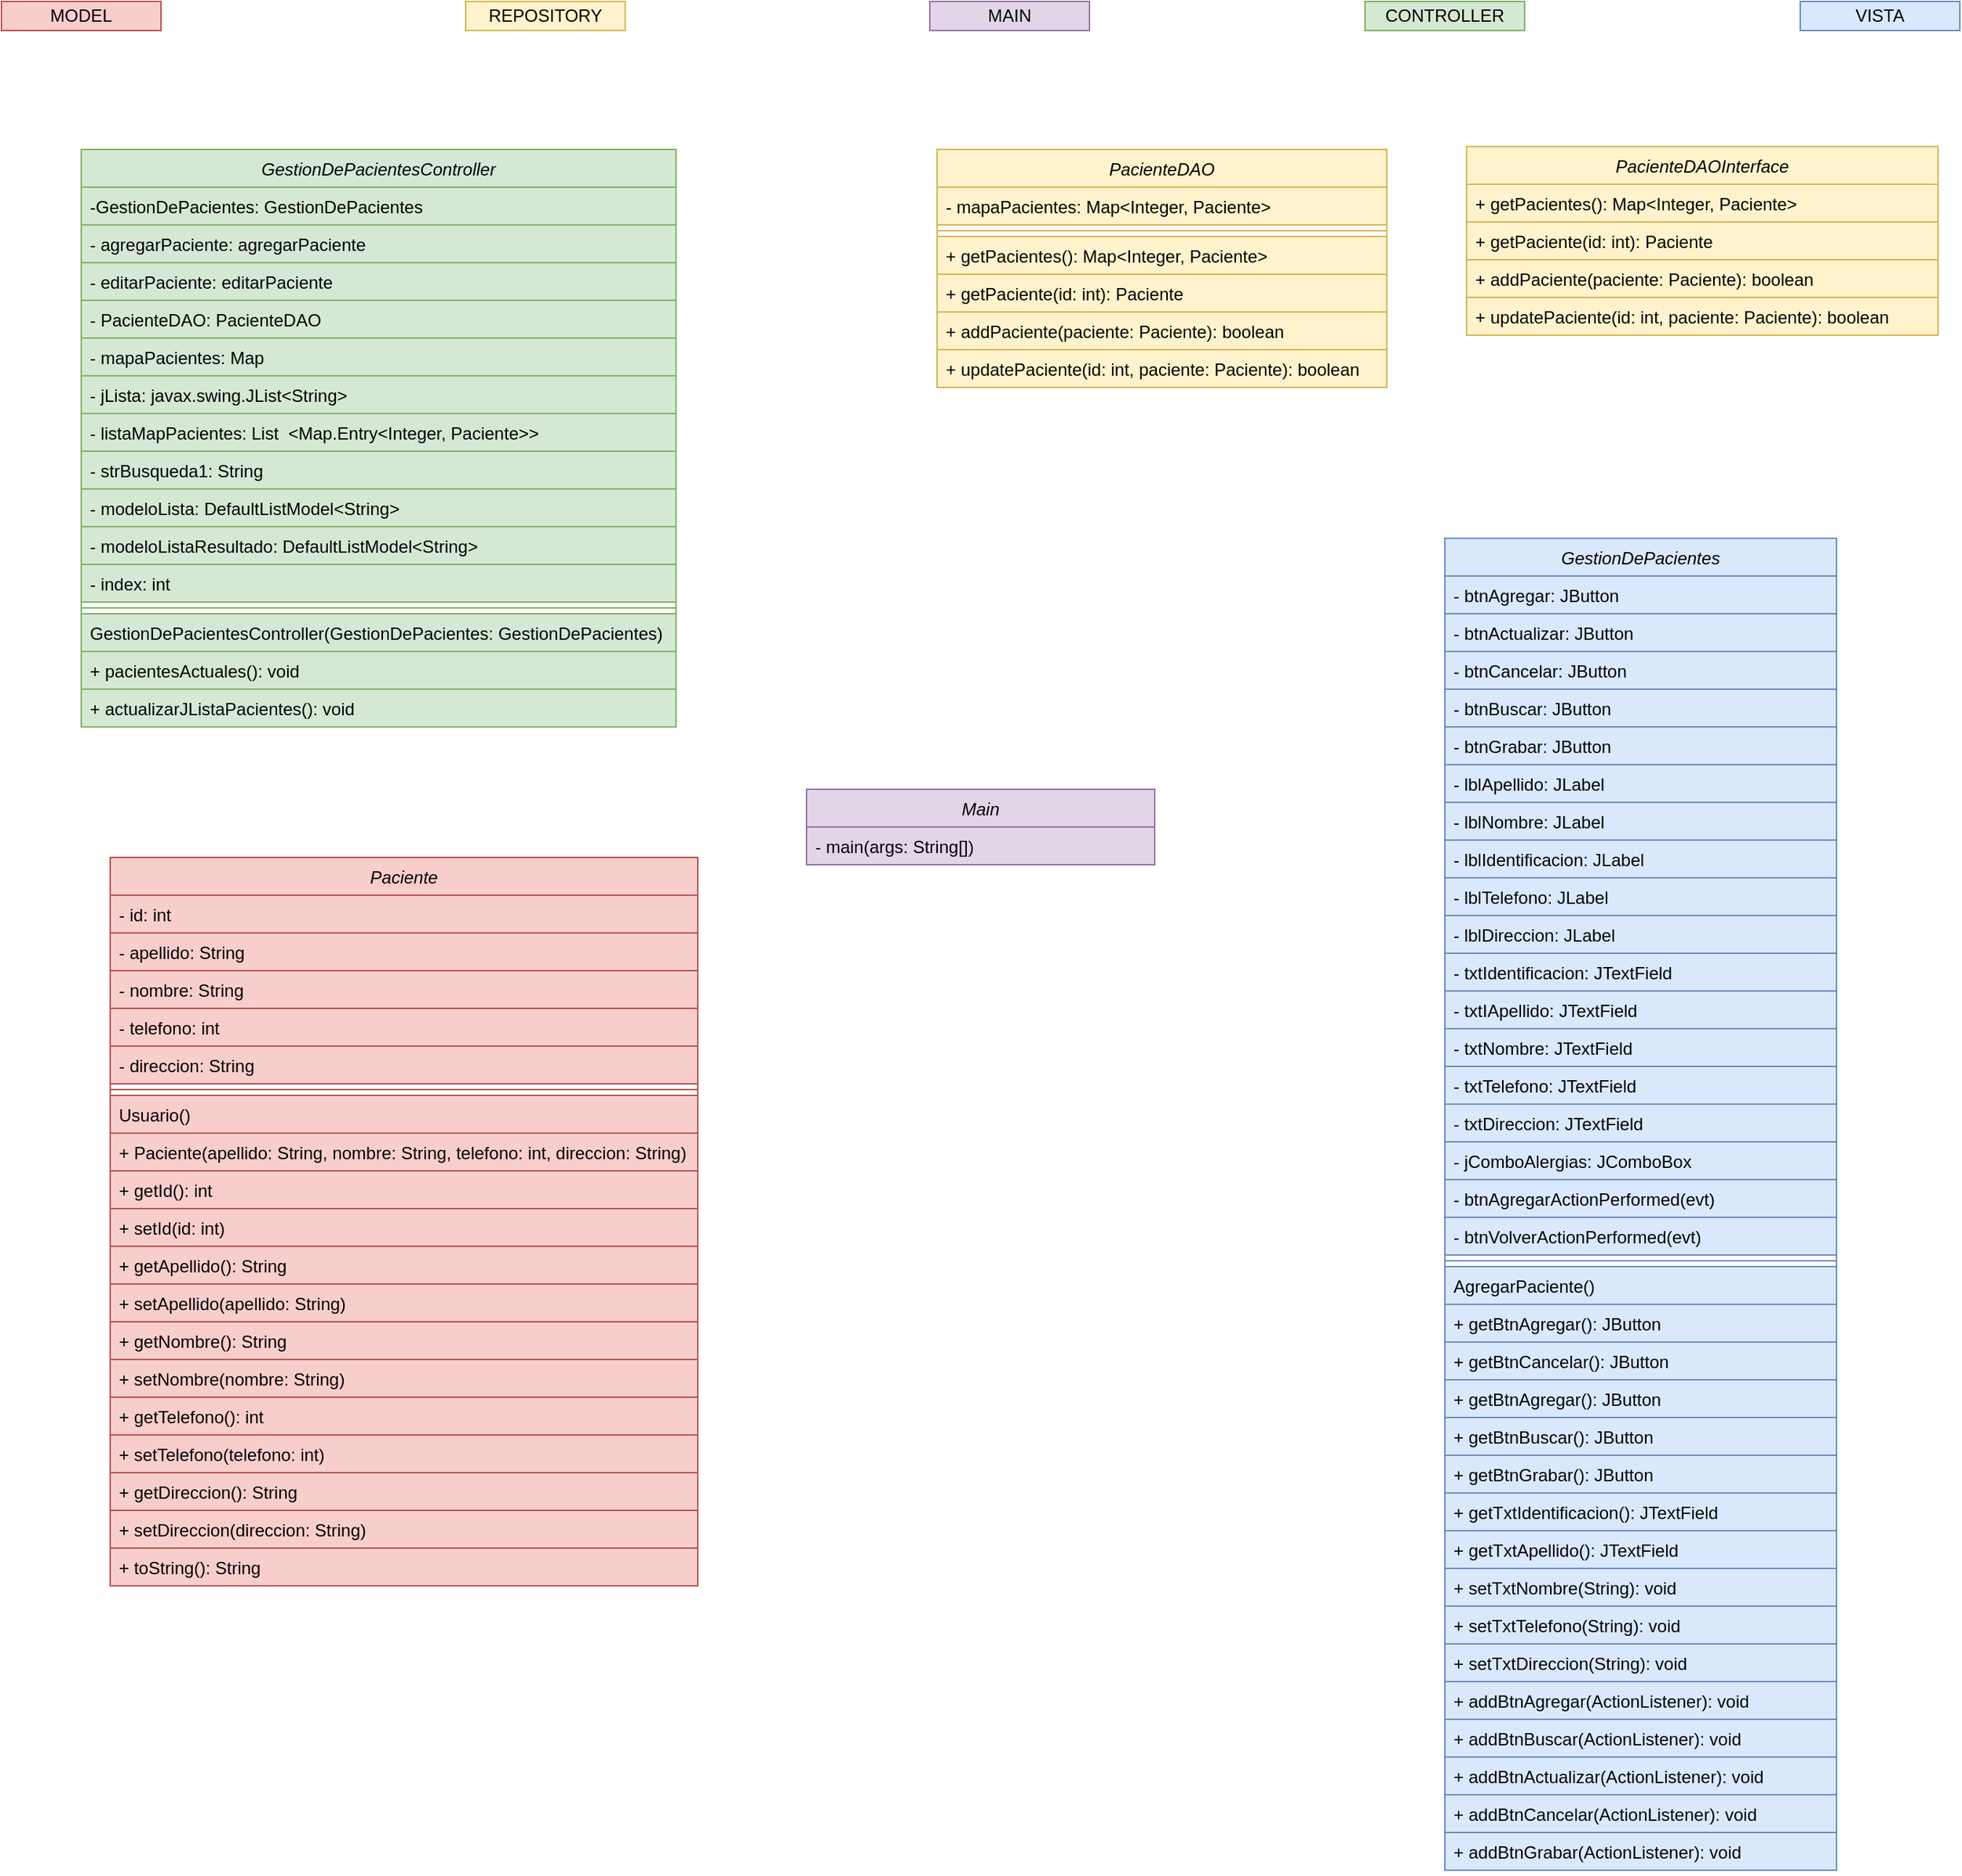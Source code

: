 <mxfile version="21.5.0" type="github">
  <diagram id="C5RBs43oDa-KdzZeNtuy" name="Page-1">
    <mxGraphModel dx="700" dy="1210" grid="1" gridSize="10" guides="1" tooltips="1" connect="1" arrows="1" fold="1" page="1" pageScale="1" pageWidth="1500" pageHeight="1500" math="0" shadow="0">
      <root>
        <mxCell id="WIyWlLk6GJQsqaUBKTNV-0" />
        <mxCell id="WIyWlLk6GJQsqaUBKTNV-1" parent="WIyWlLk6GJQsqaUBKTNV-0" />
        <mxCell id="QvNvnMLLL8rubUBJT5Wr-0" value="PacienteDAO" style="swimlane;fontStyle=2;align=center;verticalAlign=top;childLayout=stackLayout;horizontal=1;startSize=26;horizontalStack=0;resizeParent=1;resizeLast=0;collapsible=1;marginBottom=0;rounded=0;shadow=0;strokeWidth=1;fillColor=#fff2cc;strokeColor=#d6b656;" vertex="1" parent="WIyWlLk6GJQsqaUBKTNV-1">
          <mxGeometry x="2220" y="172" width="310" height="164" as="geometry">
            <mxRectangle x="130" y="380" width="160" height="26" as="alternateBounds" />
          </mxGeometry>
        </mxCell>
        <mxCell id="QvNvnMLLL8rubUBJT5Wr-1" value="- mapaPacientes: Map&lt;Integer, Paciente&gt;" style="text;align=left;verticalAlign=top;spacingLeft=4;spacingRight=4;overflow=hidden;rotatable=0;points=[[0,0.5],[1,0.5]];portConstraint=eastwest;fillColor=#fff2cc;strokeColor=#d6b656;" vertex="1" parent="QvNvnMLLL8rubUBJT5Wr-0">
          <mxGeometry y="26" width="310" height="26" as="geometry" />
        </mxCell>
        <mxCell id="QvNvnMLLL8rubUBJT5Wr-2" value="" style="line;html=1;strokeWidth=1;align=left;verticalAlign=middle;spacingTop=-1;spacingLeft=3;spacingRight=3;rotatable=0;labelPosition=right;points=[];portConstraint=eastwest;fillColor=#fff2cc;strokeColor=#d6b656;" vertex="1" parent="QvNvnMLLL8rubUBJT5Wr-0">
          <mxGeometry y="52" width="310" height="8" as="geometry" />
        </mxCell>
        <mxCell id="QvNvnMLLL8rubUBJT5Wr-3" value="+ getPacientes(): Map&lt;Integer, Paciente&gt;" style="text;align=left;verticalAlign=top;spacingLeft=4;spacingRight=4;overflow=hidden;rotatable=0;points=[[0,0.5],[1,0.5]];portConstraint=eastwest;fillColor=#fff2cc;strokeColor=#d6b656;" vertex="1" parent="QvNvnMLLL8rubUBJT5Wr-0">
          <mxGeometry y="60" width="310" height="26" as="geometry" />
        </mxCell>
        <mxCell id="QvNvnMLLL8rubUBJT5Wr-4" value="+ getPaciente(id: int): Paciente" style="text;align=left;verticalAlign=top;spacingLeft=4;spacingRight=4;overflow=hidden;rotatable=0;points=[[0,0.5],[1,0.5]];portConstraint=eastwest;fillColor=#fff2cc;strokeColor=#d6b656;" vertex="1" parent="QvNvnMLLL8rubUBJT5Wr-0">
          <mxGeometry y="86" width="310" height="26" as="geometry" />
        </mxCell>
        <mxCell id="QvNvnMLLL8rubUBJT5Wr-5" value="+ addPaciente(paciente: Paciente): boolean" style="text;align=left;verticalAlign=top;spacingLeft=4;spacingRight=4;overflow=hidden;rotatable=0;points=[[0,0.5],[1,0.5]];portConstraint=eastwest;fillColor=#fff2cc;strokeColor=#d6b656;" vertex="1" parent="QvNvnMLLL8rubUBJT5Wr-0">
          <mxGeometry y="112" width="310" height="26" as="geometry" />
        </mxCell>
        <mxCell id="QvNvnMLLL8rubUBJT5Wr-6" value="+ updatePaciente(id: int, paciente: Paciente): boolean" style="text;align=left;verticalAlign=top;spacingLeft=4;spacingRight=4;overflow=hidden;rotatable=0;points=[[0,0.5],[1,0.5]];portConstraint=eastwest;fillColor=#fff2cc;strokeColor=#d6b656;" vertex="1" parent="QvNvnMLLL8rubUBJT5Wr-0">
          <mxGeometry y="138" width="310" height="26" as="geometry" />
        </mxCell>
        <mxCell id="QvNvnMLLL8rubUBJT5Wr-14" value="MODEL" style="rounded=0;whiteSpace=wrap;html=1;fillColor=#f8cecc;strokeColor=#b85450;" vertex="1" parent="WIyWlLk6GJQsqaUBKTNV-1">
          <mxGeometry x="1575" y="70" width="110" height="20" as="geometry" />
        </mxCell>
        <mxCell id="QvNvnMLLL8rubUBJT5Wr-15" value="REPOSITORY" style="rounded=0;whiteSpace=wrap;html=1;fillColor=#fff2cc;strokeColor=#d6b656;" vertex="1" parent="WIyWlLk6GJQsqaUBKTNV-1">
          <mxGeometry x="1895" y="70" width="110" height="20" as="geometry" />
        </mxCell>
        <mxCell id="QvNvnMLLL8rubUBJT5Wr-16" value="CONTROLLER" style="rounded=0;whiteSpace=wrap;html=1;fillColor=#d5e8d4;strokeColor=#82b366;" vertex="1" parent="WIyWlLk6GJQsqaUBKTNV-1">
          <mxGeometry x="2515" y="70" width="110" height="20" as="geometry" />
        </mxCell>
        <mxCell id="QvNvnMLLL8rubUBJT5Wr-17" value="VISTA" style="rounded=0;whiteSpace=wrap;html=1;fillColor=#dae8fc;strokeColor=#6c8ebf;" vertex="1" parent="WIyWlLk6GJQsqaUBKTNV-1">
          <mxGeometry x="2815" y="70" width="110" height="20" as="geometry" />
        </mxCell>
        <mxCell id="QvNvnMLLL8rubUBJT5Wr-18" value="MAIN" style="rounded=0;whiteSpace=wrap;html=1;fillColor=#e1d5e7;strokeColor=#9673a6;" vertex="1" parent="WIyWlLk6GJQsqaUBKTNV-1">
          <mxGeometry x="2215" y="70" width="110" height="20" as="geometry" />
        </mxCell>
        <mxCell id="QvNvnMLLL8rubUBJT5Wr-19" value="Paciente" style="swimlane;fontStyle=2;align=center;verticalAlign=top;childLayout=stackLayout;horizontal=1;startSize=26;horizontalStack=0;resizeParent=1;resizeLast=0;collapsible=1;marginBottom=0;rounded=0;shadow=0;strokeWidth=1;fillColor=#f8cecc;strokeColor=#b85450;" vertex="1" parent="WIyWlLk6GJQsqaUBKTNV-1">
          <mxGeometry x="1650" y="660" width="405" height="502" as="geometry">
            <mxRectangle x="130" y="380" width="160" height="26" as="alternateBounds" />
          </mxGeometry>
        </mxCell>
        <mxCell id="QvNvnMLLL8rubUBJT5Wr-20" value="- id: int" style="text;align=left;verticalAlign=top;spacingLeft=4;spacingRight=4;overflow=hidden;rotatable=0;points=[[0,0.5],[1,0.5]];portConstraint=eastwest;fillColor=#f8cecc;strokeColor=#b85450;" vertex="1" parent="QvNvnMLLL8rubUBJT5Wr-19">
          <mxGeometry y="26" width="405" height="26" as="geometry" />
        </mxCell>
        <mxCell id="QvNvnMLLL8rubUBJT5Wr-21" value="- apellido: String " style="text;align=left;verticalAlign=top;spacingLeft=4;spacingRight=4;overflow=hidden;rotatable=0;points=[[0,0.5],[1,0.5]];portConstraint=eastwest;rounded=0;shadow=0;html=0;fillColor=#f8cecc;strokeColor=#b85450;" vertex="1" parent="QvNvnMLLL8rubUBJT5Wr-19">
          <mxGeometry y="52" width="405" height="26" as="geometry" />
        </mxCell>
        <mxCell id="QvNvnMLLL8rubUBJT5Wr-145" value="- nombre: String " style="text;align=left;verticalAlign=top;spacingLeft=4;spacingRight=4;overflow=hidden;rotatable=0;points=[[0,0.5],[1,0.5]];portConstraint=eastwest;rounded=0;shadow=0;html=0;fillColor=#f8cecc;strokeColor=#b85450;" vertex="1" parent="QvNvnMLLL8rubUBJT5Wr-19">
          <mxGeometry y="78" width="405" height="26" as="geometry" />
        </mxCell>
        <mxCell id="QvNvnMLLL8rubUBJT5Wr-144" value="- telefono: int" style="text;align=left;verticalAlign=top;spacingLeft=4;spacingRight=4;overflow=hidden;rotatable=0;points=[[0,0.5],[1,0.5]];portConstraint=eastwest;rounded=0;shadow=0;html=0;fillColor=#f8cecc;strokeColor=#b85450;" vertex="1" parent="QvNvnMLLL8rubUBJT5Wr-19">
          <mxGeometry y="104" width="405" height="26" as="geometry" />
        </mxCell>
        <mxCell id="QvNvnMLLL8rubUBJT5Wr-143" value="- direccion: String " style="text;align=left;verticalAlign=top;spacingLeft=4;spacingRight=4;overflow=hidden;rotatable=0;points=[[0,0.5],[1,0.5]];portConstraint=eastwest;rounded=0;shadow=0;html=0;fillColor=#f8cecc;strokeColor=#b85450;" vertex="1" parent="QvNvnMLLL8rubUBJT5Wr-19">
          <mxGeometry y="130" width="405" height="26" as="geometry" />
        </mxCell>
        <mxCell id="QvNvnMLLL8rubUBJT5Wr-25" value="" style="line;html=1;strokeWidth=1;align=left;verticalAlign=middle;spacingTop=-1;spacingLeft=3;spacingRight=3;rotatable=0;labelPosition=right;points=[];portConstraint=eastwest;fillColor=#f8cecc;strokeColor=#b85450;" vertex="1" parent="QvNvnMLLL8rubUBJT5Wr-19">
          <mxGeometry y="156" width="405" height="8" as="geometry" />
        </mxCell>
        <mxCell id="QvNvnMLLL8rubUBJT5Wr-26" value="Usuario() " style="text;align=left;verticalAlign=top;spacingLeft=4;spacingRight=4;overflow=hidden;rotatable=0;points=[[0,0.5],[1,0.5]];portConstraint=eastwest;fillColor=#f8cecc;strokeColor=#b85450;" vertex="1" parent="QvNvnMLLL8rubUBJT5Wr-19">
          <mxGeometry y="164" width="405" height="26" as="geometry" />
        </mxCell>
        <mxCell id="QvNvnMLLL8rubUBJT5Wr-27" value="+ Paciente(apellido: String, nombre: String, telefono: int, direccion: String)" style="text;align=left;verticalAlign=top;spacingLeft=4;spacingRight=4;overflow=hidden;rotatable=0;points=[[0,0.5],[1,0.5]];portConstraint=eastwest;fillColor=#f8cecc;strokeColor=#b85450;" vertex="1" parent="QvNvnMLLL8rubUBJT5Wr-19">
          <mxGeometry y="190" width="405" height="26" as="geometry" />
        </mxCell>
        <mxCell id="QvNvnMLLL8rubUBJT5Wr-28" value="+ getId(): int" style="text;align=left;verticalAlign=top;spacingLeft=4;spacingRight=4;overflow=hidden;rotatable=0;points=[[0,0.5],[1,0.5]];portConstraint=eastwest;fillColor=#f8cecc;strokeColor=#b85450;" vertex="1" parent="QvNvnMLLL8rubUBJT5Wr-19">
          <mxGeometry y="216" width="405" height="26" as="geometry" />
        </mxCell>
        <mxCell id="QvNvnMLLL8rubUBJT5Wr-29" value="+ setId(id: int)" style="text;align=left;verticalAlign=top;spacingLeft=4;spacingRight=4;overflow=hidden;rotatable=0;points=[[0,0.5],[1,0.5]];portConstraint=eastwest;fillColor=#f8cecc;strokeColor=#b85450;" vertex="1" parent="QvNvnMLLL8rubUBJT5Wr-19">
          <mxGeometry y="242" width="405" height="26" as="geometry" />
        </mxCell>
        <mxCell id="QvNvnMLLL8rubUBJT5Wr-146" value="+ getApellido(): String " style="text;align=left;verticalAlign=top;spacingLeft=4;spacingRight=4;overflow=hidden;rotatable=0;points=[[0,0.5],[1,0.5]];portConstraint=eastwest;fillColor=#f8cecc;strokeColor=#b85450;" vertex="1" parent="QvNvnMLLL8rubUBJT5Wr-19">
          <mxGeometry y="268" width="405" height="26" as="geometry" />
        </mxCell>
        <mxCell id="QvNvnMLLL8rubUBJT5Wr-148" value="+ setApellido(apellido: String)" style="text;align=left;verticalAlign=top;spacingLeft=4;spacingRight=4;overflow=hidden;rotatable=0;points=[[0,0.5],[1,0.5]];portConstraint=eastwest;fillColor=#f8cecc;strokeColor=#b85450;" vertex="1" parent="QvNvnMLLL8rubUBJT5Wr-19">
          <mxGeometry y="294" width="405" height="26" as="geometry" />
        </mxCell>
        <mxCell id="QvNvnMLLL8rubUBJT5Wr-30" value="+ getNombre(): String " style="text;align=left;verticalAlign=top;spacingLeft=4;spacingRight=4;overflow=hidden;rotatable=0;points=[[0,0.5],[1,0.5]];portConstraint=eastwest;fillColor=#f8cecc;strokeColor=#b85450;" vertex="1" parent="QvNvnMLLL8rubUBJT5Wr-19">
          <mxGeometry y="320" width="405" height="26" as="geometry" />
        </mxCell>
        <mxCell id="QvNvnMLLL8rubUBJT5Wr-31" value="+ setNombre(nombre: String)" style="text;align=left;verticalAlign=top;spacingLeft=4;spacingRight=4;overflow=hidden;rotatable=0;points=[[0,0.5],[1,0.5]];portConstraint=eastwest;fillColor=#f8cecc;strokeColor=#b85450;" vertex="1" parent="QvNvnMLLL8rubUBJT5Wr-19">
          <mxGeometry y="346" width="405" height="26" as="geometry" />
        </mxCell>
        <mxCell id="QvNvnMLLL8rubUBJT5Wr-150" value="+ getTelefono(): int" style="text;align=left;verticalAlign=top;spacingLeft=4;spacingRight=4;overflow=hidden;rotatable=0;points=[[0,0.5],[1,0.5]];portConstraint=eastwest;fillColor=#f8cecc;strokeColor=#b85450;" vertex="1" parent="QvNvnMLLL8rubUBJT5Wr-19">
          <mxGeometry y="372" width="405" height="26" as="geometry" />
        </mxCell>
        <mxCell id="QvNvnMLLL8rubUBJT5Wr-149" value="+ setTelefono(telefono: int)" style="text;align=left;verticalAlign=top;spacingLeft=4;spacingRight=4;overflow=hidden;rotatable=0;points=[[0,0.5],[1,0.5]];portConstraint=eastwest;fillColor=#f8cecc;strokeColor=#b85450;" vertex="1" parent="QvNvnMLLL8rubUBJT5Wr-19">
          <mxGeometry y="398" width="405" height="26" as="geometry" />
        </mxCell>
        <mxCell id="QvNvnMLLL8rubUBJT5Wr-34" value="+ getDireccion(): String " style="text;align=left;verticalAlign=top;spacingLeft=4;spacingRight=4;overflow=hidden;rotatable=0;points=[[0,0.5],[1,0.5]];portConstraint=eastwest;fillColor=#f8cecc;strokeColor=#b85450;" vertex="1" parent="QvNvnMLLL8rubUBJT5Wr-19">
          <mxGeometry y="424" width="405" height="26" as="geometry" />
        </mxCell>
        <mxCell id="QvNvnMLLL8rubUBJT5Wr-35" value="+ setDireccion(direccion: String)" style="text;align=left;verticalAlign=top;spacingLeft=4;spacingRight=4;overflow=hidden;rotatable=0;points=[[0,0.5],[1,0.5]];portConstraint=eastwest;fillColor=#f8cecc;strokeColor=#b85450;" vertex="1" parent="QvNvnMLLL8rubUBJT5Wr-19">
          <mxGeometry y="450" width="405" height="26" as="geometry" />
        </mxCell>
        <mxCell id="QvNvnMLLL8rubUBJT5Wr-36" value="+ toString(): String" style="text;align=left;verticalAlign=top;spacingLeft=4;spacingRight=4;overflow=hidden;rotatable=0;points=[[0,0.5],[1,0.5]];portConstraint=eastwest;fillColor=#f8cecc;strokeColor=#b85450;" vertex="1" parent="QvNvnMLLL8rubUBJT5Wr-19">
          <mxGeometry y="476" width="405" height="26" as="geometry" />
        </mxCell>
        <mxCell id="QvNvnMLLL8rubUBJT5Wr-37" value="GestionDePacientesController" style="swimlane;fontStyle=2;align=center;verticalAlign=top;childLayout=stackLayout;horizontal=1;startSize=26;horizontalStack=0;resizeParent=1;resizeLast=0;collapsible=1;marginBottom=0;rounded=0;shadow=0;strokeWidth=1;fillColor=#d5e8d4;strokeColor=#82b366;" vertex="1" parent="WIyWlLk6GJQsqaUBKTNV-1">
          <mxGeometry x="1630" y="172" width="410" height="398" as="geometry">
            <mxRectangle x="130" y="380" width="160" height="26" as="alternateBounds" />
          </mxGeometry>
        </mxCell>
        <mxCell id="QvNvnMLLL8rubUBJT5Wr-38" value="-GestionDePacientes: GestionDePacientes" style="text;align=left;verticalAlign=top;spacingLeft=4;spacingRight=4;overflow=hidden;rotatable=0;points=[[0,0.5],[1,0.5]];portConstraint=eastwest;fillColor=#d5e8d4;strokeColor=#82b366;" vertex="1" parent="QvNvnMLLL8rubUBJT5Wr-37">
          <mxGeometry y="26" width="410" height="26" as="geometry" />
        </mxCell>
        <mxCell id="QvNvnMLLL8rubUBJT5Wr-39" value="- agregarPaciente: agregarPaciente" style="text;align=left;verticalAlign=top;spacingLeft=4;spacingRight=4;overflow=hidden;rotatable=0;points=[[0,0.5],[1,0.5]];portConstraint=eastwest;rounded=0;shadow=0;html=0;fillColor=#d5e8d4;strokeColor=#82b366;" vertex="1" parent="QvNvnMLLL8rubUBJT5Wr-37">
          <mxGeometry y="52" width="410" height="26" as="geometry" />
        </mxCell>
        <mxCell id="QvNvnMLLL8rubUBJT5Wr-40" value="- editarPaciente: editarPaciente" style="text;align=left;verticalAlign=top;spacingLeft=4;spacingRight=4;overflow=hidden;rotatable=0;points=[[0,0.5],[1,0.5]];portConstraint=eastwest;rounded=0;shadow=0;html=0;fillColor=#d5e8d4;strokeColor=#82b366;" vertex="1" parent="QvNvnMLLL8rubUBJT5Wr-37">
          <mxGeometry y="78" width="410" height="26" as="geometry" />
        </mxCell>
        <mxCell id="QvNvnMLLL8rubUBJT5Wr-49" value="- PacienteDAO: PacienteDAO" style="text;align=left;verticalAlign=top;spacingLeft=4;spacingRight=4;overflow=hidden;rotatable=0;points=[[0,0.5],[1,0.5]];portConstraint=eastwest;fillColor=#d5e8d4;strokeColor=#82b366;" vertex="1" parent="QvNvnMLLL8rubUBJT5Wr-37">
          <mxGeometry y="104" width="410" height="26" as="geometry" />
        </mxCell>
        <mxCell id="QvNvnMLLL8rubUBJT5Wr-52" value="- mapaPacientes: Map " style="text;align=left;verticalAlign=top;spacingLeft=4;spacingRight=4;overflow=hidden;rotatable=0;points=[[0,0.5],[1,0.5]];portConstraint=eastwest;fillColor=#d5e8d4;strokeColor=#82b366;" vertex="1" parent="QvNvnMLLL8rubUBJT5Wr-37">
          <mxGeometry y="130" width="410" height="26" as="geometry" />
        </mxCell>
        <mxCell id="QvNvnMLLL8rubUBJT5Wr-55" value="- jLista: javax.swing.JList&lt;String&gt;" style="text;align=left;verticalAlign=top;spacingLeft=4;spacingRight=4;overflow=hidden;rotatable=0;points=[[0,0.5],[1,0.5]];portConstraint=eastwest;fillColor=#d5e8d4;strokeColor=#82b366;" vertex="1" parent="QvNvnMLLL8rubUBJT5Wr-37">
          <mxGeometry y="156" width="410" height="26" as="geometry" />
        </mxCell>
        <mxCell id="QvNvnMLLL8rubUBJT5Wr-56" value="- listaMapPacientes: List  &lt;Map.Entry&lt;Integer, Paciente&gt;&gt;" style="text;align=left;verticalAlign=top;spacingLeft=4;spacingRight=4;overflow=hidden;rotatable=0;points=[[0,0.5],[1,0.5]];portConstraint=eastwest;fillColor=#d5e8d4;strokeColor=#82b366;" vertex="1" parent="QvNvnMLLL8rubUBJT5Wr-37">
          <mxGeometry y="182" width="410" height="26" as="geometry" />
        </mxCell>
        <mxCell id="QvNvnMLLL8rubUBJT5Wr-59" value="- strBusqueda1: String" style="text;align=left;verticalAlign=top;spacingLeft=4;spacingRight=4;overflow=hidden;rotatable=0;points=[[0,0.5],[1,0.5]];portConstraint=eastwest;fillColor=#d5e8d4;strokeColor=#82b366;" vertex="1" parent="QvNvnMLLL8rubUBJT5Wr-37">
          <mxGeometry y="208" width="410" height="26" as="geometry" />
        </mxCell>
        <mxCell id="QvNvnMLLL8rubUBJT5Wr-61" value="- modeloLista: DefaultListModel&lt;String&gt;" style="text;align=left;verticalAlign=top;spacingLeft=4;spacingRight=4;overflow=hidden;rotatable=0;points=[[0,0.5],[1,0.5]];portConstraint=eastwest;fillColor=#d5e8d4;strokeColor=#82b366;" vertex="1" parent="QvNvnMLLL8rubUBJT5Wr-37">
          <mxGeometry y="234" width="410" height="26" as="geometry" />
        </mxCell>
        <mxCell id="QvNvnMLLL8rubUBJT5Wr-62" value="- modeloListaResultado: DefaultListModel&lt;String&gt;" style="text;align=left;verticalAlign=top;spacingLeft=4;spacingRight=4;overflow=hidden;rotatable=0;points=[[0,0.5],[1,0.5]];portConstraint=eastwest;fillColor=#d5e8d4;strokeColor=#82b366;" vertex="1" parent="QvNvnMLLL8rubUBJT5Wr-37">
          <mxGeometry y="260" width="410" height="26" as="geometry" />
        </mxCell>
        <mxCell id="QvNvnMLLL8rubUBJT5Wr-63" value="- index: int" style="text;align=left;verticalAlign=top;spacingLeft=4;spacingRight=4;overflow=hidden;rotatable=0;points=[[0,0.5],[1,0.5]];portConstraint=eastwest;fillColor=#d5e8d4;strokeColor=#82b366;" vertex="1" parent="QvNvnMLLL8rubUBJT5Wr-37">
          <mxGeometry y="286" width="410" height="26" as="geometry" />
        </mxCell>
        <mxCell id="QvNvnMLLL8rubUBJT5Wr-64" value="" style="line;html=1;strokeWidth=1;align=left;verticalAlign=middle;spacingTop=-1;spacingLeft=3;spacingRight=3;rotatable=0;labelPosition=right;points=[];portConstraint=eastwest;fillColor=#d5e8d4;strokeColor=#82b366;" vertex="1" parent="QvNvnMLLL8rubUBJT5Wr-37">
          <mxGeometry y="312" width="410" height="8" as="geometry" />
        </mxCell>
        <mxCell id="QvNvnMLLL8rubUBJT5Wr-65" value="GestionDePacientesController(GestionDePacientes: GestionDePacientes)" style="text;align=left;verticalAlign=top;spacingLeft=4;spacingRight=4;overflow=hidden;rotatable=0;points=[[0,0.5],[1,0.5]];portConstraint=eastwest;fillColor=#d5e8d4;strokeColor=#82b366;" vertex="1" parent="QvNvnMLLL8rubUBJT5Wr-37">
          <mxGeometry y="320" width="410" height="26" as="geometry" />
        </mxCell>
        <mxCell id="QvNvnMLLL8rubUBJT5Wr-66" value="+ pacientesActuales(): void " style="text;align=left;verticalAlign=top;spacingLeft=4;spacingRight=4;overflow=hidden;rotatable=0;points=[[0,0.5],[1,0.5]];portConstraint=eastwest;fillColor=#d5e8d4;strokeColor=#82b366;" vertex="1" parent="QvNvnMLLL8rubUBJT5Wr-37">
          <mxGeometry y="346" width="410" height="26" as="geometry" />
        </mxCell>
        <mxCell id="QvNvnMLLL8rubUBJT5Wr-69" value="+ actualizarJListaPacientes(): void" style="text;align=left;verticalAlign=top;spacingLeft=4;spacingRight=4;overflow=hidden;rotatable=0;points=[[0,0.5],[1,0.5]];portConstraint=eastwest;fillColor=#d5e8d4;strokeColor=#82b366;" vertex="1" parent="QvNvnMLLL8rubUBJT5Wr-37">
          <mxGeometry y="372" width="410" height="26" as="geometry" />
        </mxCell>
        <mxCell id="QvNvnMLLL8rubUBJT5Wr-72" value="GestionDePacientes" style="swimlane;fontStyle=2;align=center;verticalAlign=top;childLayout=stackLayout;horizontal=1;startSize=26;horizontalStack=0;resizeParent=1;resizeLast=0;collapsible=1;marginBottom=0;rounded=0;shadow=0;strokeWidth=1;fillColor=#dae8fc;strokeColor=#6c8ebf;" vertex="1" parent="WIyWlLk6GJQsqaUBKTNV-1">
          <mxGeometry x="2570" y="440" width="270" height="918" as="geometry">
            <mxRectangle x="130" y="380" width="160" height="26" as="alternateBounds" />
          </mxGeometry>
        </mxCell>
        <mxCell id="QvNvnMLLL8rubUBJT5Wr-73" value="- btnAgregar: JButton " style="text;align=left;verticalAlign=top;spacingLeft=4;spacingRight=4;overflow=hidden;rotatable=0;points=[[0,0.5],[1,0.5]];portConstraint=eastwest;fillColor=#dae8fc;strokeColor=#6c8ebf;" vertex="1" parent="QvNvnMLLL8rubUBJT5Wr-72">
          <mxGeometry y="26" width="270" height="26" as="geometry" />
        </mxCell>
        <mxCell id="QvNvnMLLL8rubUBJT5Wr-74" value="- btnActualizar: JButton " style="text;align=left;verticalAlign=top;spacingLeft=4;spacingRight=4;overflow=hidden;rotatable=0;points=[[0,0.5],[1,0.5]];portConstraint=eastwest;rounded=0;shadow=0;html=0;fillColor=#dae8fc;strokeColor=#6c8ebf;" vertex="1" parent="QvNvnMLLL8rubUBJT5Wr-72">
          <mxGeometry y="52" width="270" height="26" as="geometry" />
        </mxCell>
        <mxCell id="QvNvnMLLL8rubUBJT5Wr-134" value="- btnCancelar: JButton " style="text;align=left;verticalAlign=top;spacingLeft=4;spacingRight=4;overflow=hidden;rotatable=0;points=[[0,0.5],[1,0.5]];portConstraint=eastwest;fillColor=#dae8fc;strokeColor=#6c8ebf;" vertex="1" parent="QvNvnMLLL8rubUBJT5Wr-72">
          <mxGeometry y="78" width="270" height="26" as="geometry" />
        </mxCell>
        <mxCell id="QvNvnMLLL8rubUBJT5Wr-142" value="- btnBuscar: JButton " style="text;align=left;verticalAlign=top;spacingLeft=4;spacingRight=4;overflow=hidden;rotatable=0;points=[[0,0.5],[1,0.5]];portConstraint=eastwest;rounded=0;shadow=0;html=0;fillColor=#dae8fc;strokeColor=#6c8ebf;" vertex="1" parent="QvNvnMLLL8rubUBJT5Wr-72">
          <mxGeometry y="104" width="270" height="26" as="geometry" />
        </mxCell>
        <mxCell id="QvNvnMLLL8rubUBJT5Wr-126" value="- btnGrabar: JButton " style="text;align=left;verticalAlign=top;spacingLeft=4;spacingRight=4;overflow=hidden;rotatable=0;points=[[0,0.5],[1,0.5]];portConstraint=eastwest;rounded=0;shadow=0;html=0;fillColor=#dae8fc;strokeColor=#6c8ebf;" vertex="1" parent="QvNvnMLLL8rubUBJT5Wr-72">
          <mxGeometry y="130" width="270" height="26" as="geometry" />
        </mxCell>
        <mxCell id="QvNvnMLLL8rubUBJT5Wr-75" value="- lblApellido: JLabel  " style="text;align=left;verticalAlign=top;spacingLeft=4;spacingRight=4;overflow=hidden;rotatable=0;points=[[0,0.5],[1,0.5]];portConstraint=eastwest;rounded=0;shadow=0;html=0;fillColor=#dae8fc;strokeColor=#6c8ebf;" vertex="1" parent="QvNvnMLLL8rubUBJT5Wr-72">
          <mxGeometry y="156" width="270" height="26" as="geometry" />
        </mxCell>
        <mxCell id="QvNvnMLLL8rubUBJT5Wr-128" value="- lblNombre: JLabel  " style="text;align=left;verticalAlign=top;spacingLeft=4;spacingRight=4;overflow=hidden;rotatable=0;points=[[0,0.5],[1,0.5]];portConstraint=eastwest;rounded=0;shadow=0;html=0;fillColor=#dae8fc;strokeColor=#6c8ebf;" vertex="1" parent="QvNvnMLLL8rubUBJT5Wr-72">
          <mxGeometry y="182" width="270" height="26" as="geometry" />
        </mxCell>
        <mxCell id="QvNvnMLLL8rubUBJT5Wr-127" value="- lblIdentificacion: JLabel  " style="text;align=left;verticalAlign=top;spacingLeft=4;spacingRight=4;overflow=hidden;rotatable=0;points=[[0,0.5],[1,0.5]];portConstraint=eastwest;rounded=0;shadow=0;html=0;fillColor=#dae8fc;strokeColor=#6c8ebf;" vertex="1" parent="QvNvnMLLL8rubUBJT5Wr-72">
          <mxGeometry y="208" width="270" height="26" as="geometry" />
        </mxCell>
        <mxCell id="QvNvnMLLL8rubUBJT5Wr-76" value="- lblTelefono: JLabel " style="text;align=left;verticalAlign=top;spacingLeft=4;spacingRight=4;overflow=hidden;rotatable=0;points=[[0,0.5],[1,0.5]];portConstraint=eastwest;rounded=0;shadow=0;html=0;fillColor=#dae8fc;strokeColor=#6c8ebf;" vertex="1" parent="QvNvnMLLL8rubUBJT5Wr-72">
          <mxGeometry y="234" width="270" height="26" as="geometry" />
        </mxCell>
        <mxCell id="QvNvnMLLL8rubUBJT5Wr-129" value="- lblDireccion: JLabel " style="text;align=left;verticalAlign=top;spacingLeft=4;spacingRight=4;overflow=hidden;rotatable=0;points=[[0,0.5],[1,0.5]];portConstraint=eastwest;rounded=0;shadow=0;html=0;fillColor=#dae8fc;strokeColor=#6c8ebf;" vertex="1" parent="QvNvnMLLL8rubUBJT5Wr-72">
          <mxGeometry y="260" width="270" height="26" as="geometry" />
        </mxCell>
        <mxCell id="QvNvnMLLL8rubUBJT5Wr-78" value="- txtIdentificacion: JTextField   " style="text;align=left;verticalAlign=top;spacingLeft=4;spacingRight=4;overflow=hidden;rotatable=0;points=[[0,0.5],[1,0.5]];portConstraint=eastwest;fillColor=#dae8fc;strokeColor=#6c8ebf;" vertex="1" parent="QvNvnMLLL8rubUBJT5Wr-72">
          <mxGeometry y="286" width="270" height="26" as="geometry" />
        </mxCell>
        <mxCell id="QvNvnMLLL8rubUBJT5Wr-130" value="- txtIApellido: JTextField" style="text;align=left;verticalAlign=top;spacingLeft=4;spacingRight=4;overflow=hidden;rotatable=0;points=[[0,0.5],[1,0.5]];portConstraint=eastwest;fillColor=#dae8fc;strokeColor=#6c8ebf;" vertex="1" parent="QvNvnMLLL8rubUBJT5Wr-72">
          <mxGeometry y="312" width="270" height="26" as="geometry" />
        </mxCell>
        <mxCell id="QvNvnMLLL8rubUBJT5Wr-77" value="- txtNombre: JTextField" style="text;align=left;verticalAlign=top;spacingLeft=4;spacingRight=4;overflow=hidden;rotatable=0;points=[[0,0.5],[1,0.5]];portConstraint=eastwest;fillColor=#dae8fc;strokeColor=#6c8ebf;" vertex="1" parent="QvNvnMLLL8rubUBJT5Wr-72">
          <mxGeometry y="338" width="270" height="26" as="geometry" />
        </mxCell>
        <mxCell id="QvNvnMLLL8rubUBJT5Wr-131" value="- txtTelefono: JTextField" style="text;align=left;verticalAlign=top;spacingLeft=4;spacingRight=4;overflow=hidden;rotatable=0;points=[[0,0.5],[1,0.5]];portConstraint=eastwest;fillColor=#dae8fc;strokeColor=#6c8ebf;" vertex="1" parent="QvNvnMLLL8rubUBJT5Wr-72">
          <mxGeometry y="364" width="270" height="26" as="geometry" />
        </mxCell>
        <mxCell id="QvNvnMLLL8rubUBJT5Wr-132" value="- txtDireccion: JTextField" style="text;align=left;verticalAlign=top;spacingLeft=4;spacingRight=4;overflow=hidden;rotatable=0;points=[[0,0.5],[1,0.5]];portConstraint=eastwest;fillColor=#dae8fc;strokeColor=#6c8ebf;" vertex="1" parent="QvNvnMLLL8rubUBJT5Wr-72">
          <mxGeometry y="390" width="270" height="26" as="geometry" />
        </mxCell>
        <mxCell id="QvNvnMLLL8rubUBJT5Wr-133" value="- jComboAlergias: JComboBox" style="text;align=left;verticalAlign=top;spacingLeft=4;spacingRight=4;overflow=hidden;rotatable=0;points=[[0,0.5],[1,0.5]];portConstraint=eastwest;rounded=0;shadow=0;html=0;fillColor=#dae8fc;strokeColor=#6c8ebf;" vertex="1" parent="QvNvnMLLL8rubUBJT5Wr-72">
          <mxGeometry y="416" width="270" height="26" as="geometry" />
        </mxCell>
        <mxCell id="QvNvnMLLL8rubUBJT5Wr-79" value="- btnAgregarActionPerformed(evt)" style="text;align=left;verticalAlign=top;spacingLeft=4;spacingRight=4;overflow=hidden;rotatable=0;points=[[0,0.5],[1,0.5]];portConstraint=eastwest;fillColor=#dae8fc;strokeColor=#6c8ebf;" vertex="1" parent="QvNvnMLLL8rubUBJT5Wr-72">
          <mxGeometry y="442" width="270" height="26" as="geometry" />
        </mxCell>
        <mxCell id="QvNvnMLLL8rubUBJT5Wr-80" value="- btnVolverActionPerformed(evt)" style="text;align=left;verticalAlign=top;spacingLeft=4;spacingRight=4;overflow=hidden;rotatable=0;points=[[0,0.5],[1,0.5]];portConstraint=eastwest;fillColor=#dae8fc;strokeColor=#6c8ebf;" vertex="1" parent="QvNvnMLLL8rubUBJT5Wr-72">
          <mxGeometry y="468" width="270" height="26" as="geometry" />
        </mxCell>
        <mxCell id="QvNvnMLLL8rubUBJT5Wr-81" value="" style="line;html=1;strokeWidth=1;align=left;verticalAlign=middle;spacingTop=-1;spacingLeft=3;spacingRight=3;rotatable=0;labelPosition=right;points=[];portConstraint=eastwest;fillColor=#dae8fc;strokeColor=#6c8ebf;" vertex="1" parent="QvNvnMLLL8rubUBJT5Wr-72">
          <mxGeometry y="494" width="270" height="8" as="geometry" />
        </mxCell>
        <mxCell id="QvNvnMLLL8rubUBJT5Wr-82" value="AgregarPaciente()  " style="text;align=left;verticalAlign=top;spacingLeft=4;spacingRight=4;overflow=hidden;rotatable=0;points=[[0,0.5],[1,0.5]];portConstraint=eastwest;fillColor=#dae8fc;strokeColor=#6c8ebf;" vertex="1" parent="QvNvnMLLL8rubUBJT5Wr-72">
          <mxGeometry y="502" width="270" height="26" as="geometry" />
        </mxCell>
        <mxCell id="QvNvnMLLL8rubUBJT5Wr-83" value="+ getBtnAgregar(): JButton " style="text;align=left;verticalAlign=top;spacingLeft=4;spacingRight=4;overflow=hidden;rotatable=0;points=[[0,0.5],[1,0.5]];portConstraint=eastwest;fillColor=#dae8fc;strokeColor=#6c8ebf;" vertex="1" parent="QvNvnMLLL8rubUBJT5Wr-72">
          <mxGeometry y="528" width="270" height="26" as="geometry" />
        </mxCell>
        <mxCell id="QvNvnMLLL8rubUBJT5Wr-84" value="+ getBtnCancelar(): JButton" style="text;align=left;verticalAlign=top;spacingLeft=4;spacingRight=4;overflow=hidden;rotatable=0;points=[[0,0.5],[1,0.5]];portConstraint=eastwest;fillColor=#dae8fc;strokeColor=#6c8ebf;" vertex="1" parent="QvNvnMLLL8rubUBJT5Wr-72">
          <mxGeometry y="554" width="270" height="26" as="geometry" />
        </mxCell>
        <mxCell id="QvNvnMLLL8rubUBJT5Wr-135" value="+ getBtnAgregar(): JButton" style="text;align=left;verticalAlign=top;spacingLeft=4;spacingRight=4;overflow=hidden;rotatable=0;points=[[0,0.5],[1,0.5]];portConstraint=eastwest;fillColor=#dae8fc;strokeColor=#6c8ebf;" vertex="1" parent="QvNvnMLLL8rubUBJT5Wr-72">
          <mxGeometry y="580" width="270" height="26" as="geometry" />
        </mxCell>
        <mxCell id="QvNvnMLLL8rubUBJT5Wr-136" value="+ getBtnBuscar(): JButton" style="text;align=left;verticalAlign=top;spacingLeft=4;spacingRight=4;overflow=hidden;rotatable=0;points=[[0,0.5],[1,0.5]];portConstraint=eastwest;fillColor=#dae8fc;strokeColor=#6c8ebf;" vertex="1" parent="QvNvnMLLL8rubUBJT5Wr-72">
          <mxGeometry y="606" width="270" height="26" as="geometry" />
        </mxCell>
        <mxCell id="QvNvnMLLL8rubUBJT5Wr-141" value="+ getBtnGrabar(): JButton" style="text;align=left;verticalAlign=top;spacingLeft=4;spacingRight=4;overflow=hidden;rotatable=0;points=[[0,0.5],[1,0.5]];portConstraint=eastwest;fillColor=#dae8fc;strokeColor=#6c8ebf;" vertex="1" parent="QvNvnMLLL8rubUBJT5Wr-72">
          <mxGeometry y="632" width="270" height="26" as="geometry" />
        </mxCell>
        <mxCell id="QvNvnMLLL8rubUBJT5Wr-85" value="+ getTxtIdentificacion(): JTextField" style="text;align=left;verticalAlign=top;spacingLeft=4;spacingRight=4;overflow=hidden;rotatable=0;points=[[0,0.5],[1,0.5]];portConstraint=eastwest;fillColor=#dae8fc;strokeColor=#6c8ebf;" vertex="1" parent="QvNvnMLLL8rubUBJT5Wr-72">
          <mxGeometry y="658" width="270" height="26" as="geometry" />
        </mxCell>
        <mxCell id="QvNvnMLLL8rubUBJT5Wr-86" value="+ getTxtApellido(): JTextField" style="text;align=left;verticalAlign=top;spacingLeft=4;spacingRight=4;overflow=hidden;rotatable=0;points=[[0,0.5],[1,0.5]];portConstraint=eastwest;fillColor=#dae8fc;strokeColor=#6c8ebf;" vertex="1" parent="QvNvnMLLL8rubUBJT5Wr-72">
          <mxGeometry y="684" width="270" height="26" as="geometry" />
        </mxCell>
        <mxCell id="QvNvnMLLL8rubUBJT5Wr-87" value="+ setTxtNombre(String): void  " style="text;align=left;verticalAlign=top;spacingLeft=4;spacingRight=4;overflow=hidden;rotatable=0;points=[[0,0.5],[1,0.5]];portConstraint=eastwest;fillColor=#dae8fc;strokeColor=#6c8ebf;" vertex="1" parent="QvNvnMLLL8rubUBJT5Wr-72">
          <mxGeometry y="710" width="270" height="26" as="geometry" />
        </mxCell>
        <mxCell id="QvNvnMLLL8rubUBJT5Wr-88" value="+ setTxtTelefono(String): void  " style="text;align=left;verticalAlign=top;spacingLeft=4;spacingRight=4;overflow=hidden;rotatable=0;points=[[0,0.5],[1,0.5]];portConstraint=eastwest;fillColor=#dae8fc;strokeColor=#6c8ebf;" vertex="1" parent="QvNvnMLLL8rubUBJT5Wr-72">
          <mxGeometry y="736" width="270" height="26" as="geometry" />
        </mxCell>
        <mxCell id="QvNvnMLLL8rubUBJT5Wr-137" value="+ setTxtDireccion(String): void  " style="text;align=left;verticalAlign=top;spacingLeft=4;spacingRight=4;overflow=hidden;rotatable=0;points=[[0,0.5],[1,0.5]];portConstraint=eastwest;fillColor=#dae8fc;strokeColor=#6c8ebf;" vertex="1" parent="QvNvnMLLL8rubUBJT5Wr-72">
          <mxGeometry y="762" width="270" height="26" as="geometry" />
        </mxCell>
        <mxCell id="QvNvnMLLL8rubUBJT5Wr-89" value="+ addBtnAgregar(ActionListener): void" style="text;align=left;verticalAlign=top;spacingLeft=4;spacingRight=4;overflow=hidden;rotatable=0;points=[[0,0.5],[1,0.5]];portConstraint=eastwest;fillColor=#dae8fc;strokeColor=#6c8ebf;" vertex="1" parent="QvNvnMLLL8rubUBJT5Wr-72">
          <mxGeometry y="788" width="270" height="26" as="geometry" />
        </mxCell>
        <mxCell id="QvNvnMLLL8rubUBJT5Wr-139" value="+ addBtnBuscar(ActionListener): void " style="text;align=left;verticalAlign=top;spacingLeft=4;spacingRight=4;overflow=hidden;rotatable=0;points=[[0,0.5],[1,0.5]];portConstraint=eastwest;fillColor=#dae8fc;strokeColor=#6c8ebf;" vertex="1" parent="QvNvnMLLL8rubUBJT5Wr-72">
          <mxGeometry y="814" width="270" height="26" as="geometry" />
        </mxCell>
        <mxCell id="QvNvnMLLL8rubUBJT5Wr-138" value="+ addBtnActualizar(ActionListener): void " style="text;align=left;verticalAlign=top;spacingLeft=4;spacingRight=4;overflow=hidden;rotatable=0;points=[[0,0.5],[1,0.5]];portConstraint=eastwest;fillColor=#dae8fc;strokeColor=#6c8ebf;" vertex="1" parent="QvNvnMLLL8rubUBJT5Wr-72">
          <mxGeometry y="840" width="270" height="26" as="geometry" />
        </mxCell>
        <mxCell id="QvNvnMLLL8rubUBJT5Wr-140" value="+ addBtnCancelar(ActionListener): void " style="text;align=left;verticalAlign=top;spacingLeft=4;spacingRight=4;overflow=hidden;rotatable=0;points=[[0,0.5],[1,0.5]];portConstraint=eastwest;fillColor=#dae8fc;strokeColor=#6c8ebf;" vertex="1" parent="QvNvnMLLL8rubUBJT5Wr-72">
          <mxGeometry y="866" width="270" height="26" as="geometry" />
        </mxCell>
        <mxCell id="QvNvnMLLL8rubUBJT5Wr-90" value="+ addBtnGrabar(ActionListener): void " style="text;align=left;verticalAlign=top;spacingLeft=4;spacingRight=4;overflow=hidden;rotatable=0;points=[[0,0.5],[1,0.5]];portConstraint=eastwest;fillColor=#dae8fc;strokeColor=#6c8ebf;" vertex="1" parent="QvNvnMLLL8rubUBJT5Wr-72">
          <mxGeometry y="892" width="270" height="26" as="geometry" />
        </mxCell>
        <mxCell id="QvNvnMLLL8rubUBJT5Wr-92" value="Main                   " style="swimlane;fontStyle=2;align=center;verticalAlign=top;childLayout=stackLayout;horizontal=1;startSize=26;horizontalStack=0;resizeParent=1;resizeLast=0;collapsible=1;marginBottom=0;rounded=0;shadow=0;strokeWidth=1;fillColor=#e1d5e7;strokeColor=#9673a6;" vertex="1" parent="WIyWlLk6GJQsqaUBKTNV-1">
          <mxGeometry x="2130" y="613" width="240" height="52" as="geometry">
            <mxRectangle x="130" y="380" width="160" height="26" as="alternateBounds" />
          </mxGeometry>
        </mxCell>
        <mxCell id="QvNvnMLLL8rubUBJT5Wr-93" value="- main(args: String[])   " style="text;align=left;verticalAlign=top;spacingLeft=4;spacingRight=4;overflow=hidden;rotatable=0;points=[[0,0.5],[1,0.5]];portConstraint=eastwest;fillColor=#e1d5e7;strokeColor=#9673a6;" vertex="1" parent="QvNvnMLLL8rubUBJT5Wr-92">
          <mxGeometry y="26" width="240" height="26" as="geometry" />
        </mxCell>
        <mxCell id="QvNvnMLLL8rubUBJT5Wr-120" value="PacienteDAOInterface" style="swimlane;fontStyle=2;align=center;verticalAlign=top;childLayout=stackLayout;horizontal=1;startSize=26;horizontalStack=0;resizeParent=1;resizeLast=0;collapsible=1;marginBottom=0;rounded=0;shadow=0;strokeWidth=1;fillColor=#fff2cc;strokeColor=#d6b656;" vertex="1" parent="WIyWlLk6GJQsqaUBKTNV-1">
          <mxGeometry x="2585" y="170" width="325" height="130" as="geometry">
            <mxRectangle x="130" y="380" width="160" height="26" as="alternateBounds" />
          </mxGeometry>
        </mxCell>
        <mxCell id="QvNvnMLLL8rubUBJT5Wr-121" value="+ getPacientes(): Map&lt;Integer, Paciente&gt;" style="text;align=left;verticalAlign=top;spacingLeft=4;spacingRight=4;overflow=hidden;rotatable=0;points=[[0,0.5],[1,0.5]];portConstraint=eastwest;fillColor=#fff2cc;strokeColor=#d6b656;" vertex="1" parent="QvNvnMLLL8rubUBJT5Wr-120">
          <mxGeometry y="26" width="325" height="26" as="geometry" />
        </mxCell>
        <mxCell id="QvNvnMLLL8rubUBJT5Wr-122" value="+ getPaciente(id: int): Paciente" style="text;align=left;verticalAlign=top;spacingLeft=4;spacingRight=4;overflow=hidden;rotatable=0;points=[[0,0.5],[1,0.5]];portConstraint=eastwest;rounded=0;shadow=0;html=0;fillColor=#fff2cc;strokeColor=#d6b656;" vertex="1" parent="QvNvnMLLL8rubUBJT5Wr-120">
          <mxGeometry y="52" width="325" height="26" as="geometry" />
        </mxCell>
        <mxCell id="QvNvnMLLL8rubUBJT5Wr-123" value="+ addPaciente(paciente: Paciente): boolean" style="text;align=left;verticalAlign=top;spacingLeft=4;spacingRight=4;overflow=hidden;rotatable=0;points=[[0,0.5],[1,0.5]];portConstraint=eastwest;rounded=0;shadow=0;html=0;fillColor=#fff2cc;strokeColor=#d6b656;" vertex="1" parent="QvNvnMLLL8rubUBJT5Wr-120">
          <mxGeometry y="78" width="325" height="26" as="geometry" />
        </mxCell>
        <mxCell id="QvNvnMLLL8rubUBJT5Wr-124" value="+ updatePaciente(id: int, paciente: Paciente): boolean" style="text;align=left;verticalAlign=top;spacingLeft=4;spacingRight=4;overflow=hidden;rotatable=0;points=[[0,0.5],[1,0.5]];portConstraint=eastwest;rounded=0;shadow=0;html=0;fillColor=#fff2cc;strokeColor=#d6b656;" vertex="1" parent="QvNvnMLLL8rubUBJT5Wr-120">
          <mxGeometry y="104" width="325" height="26" as="geometry" />
        </mxCell>
      </root>
    </mxGraphModel>
  </diagram>
</mxfile>
